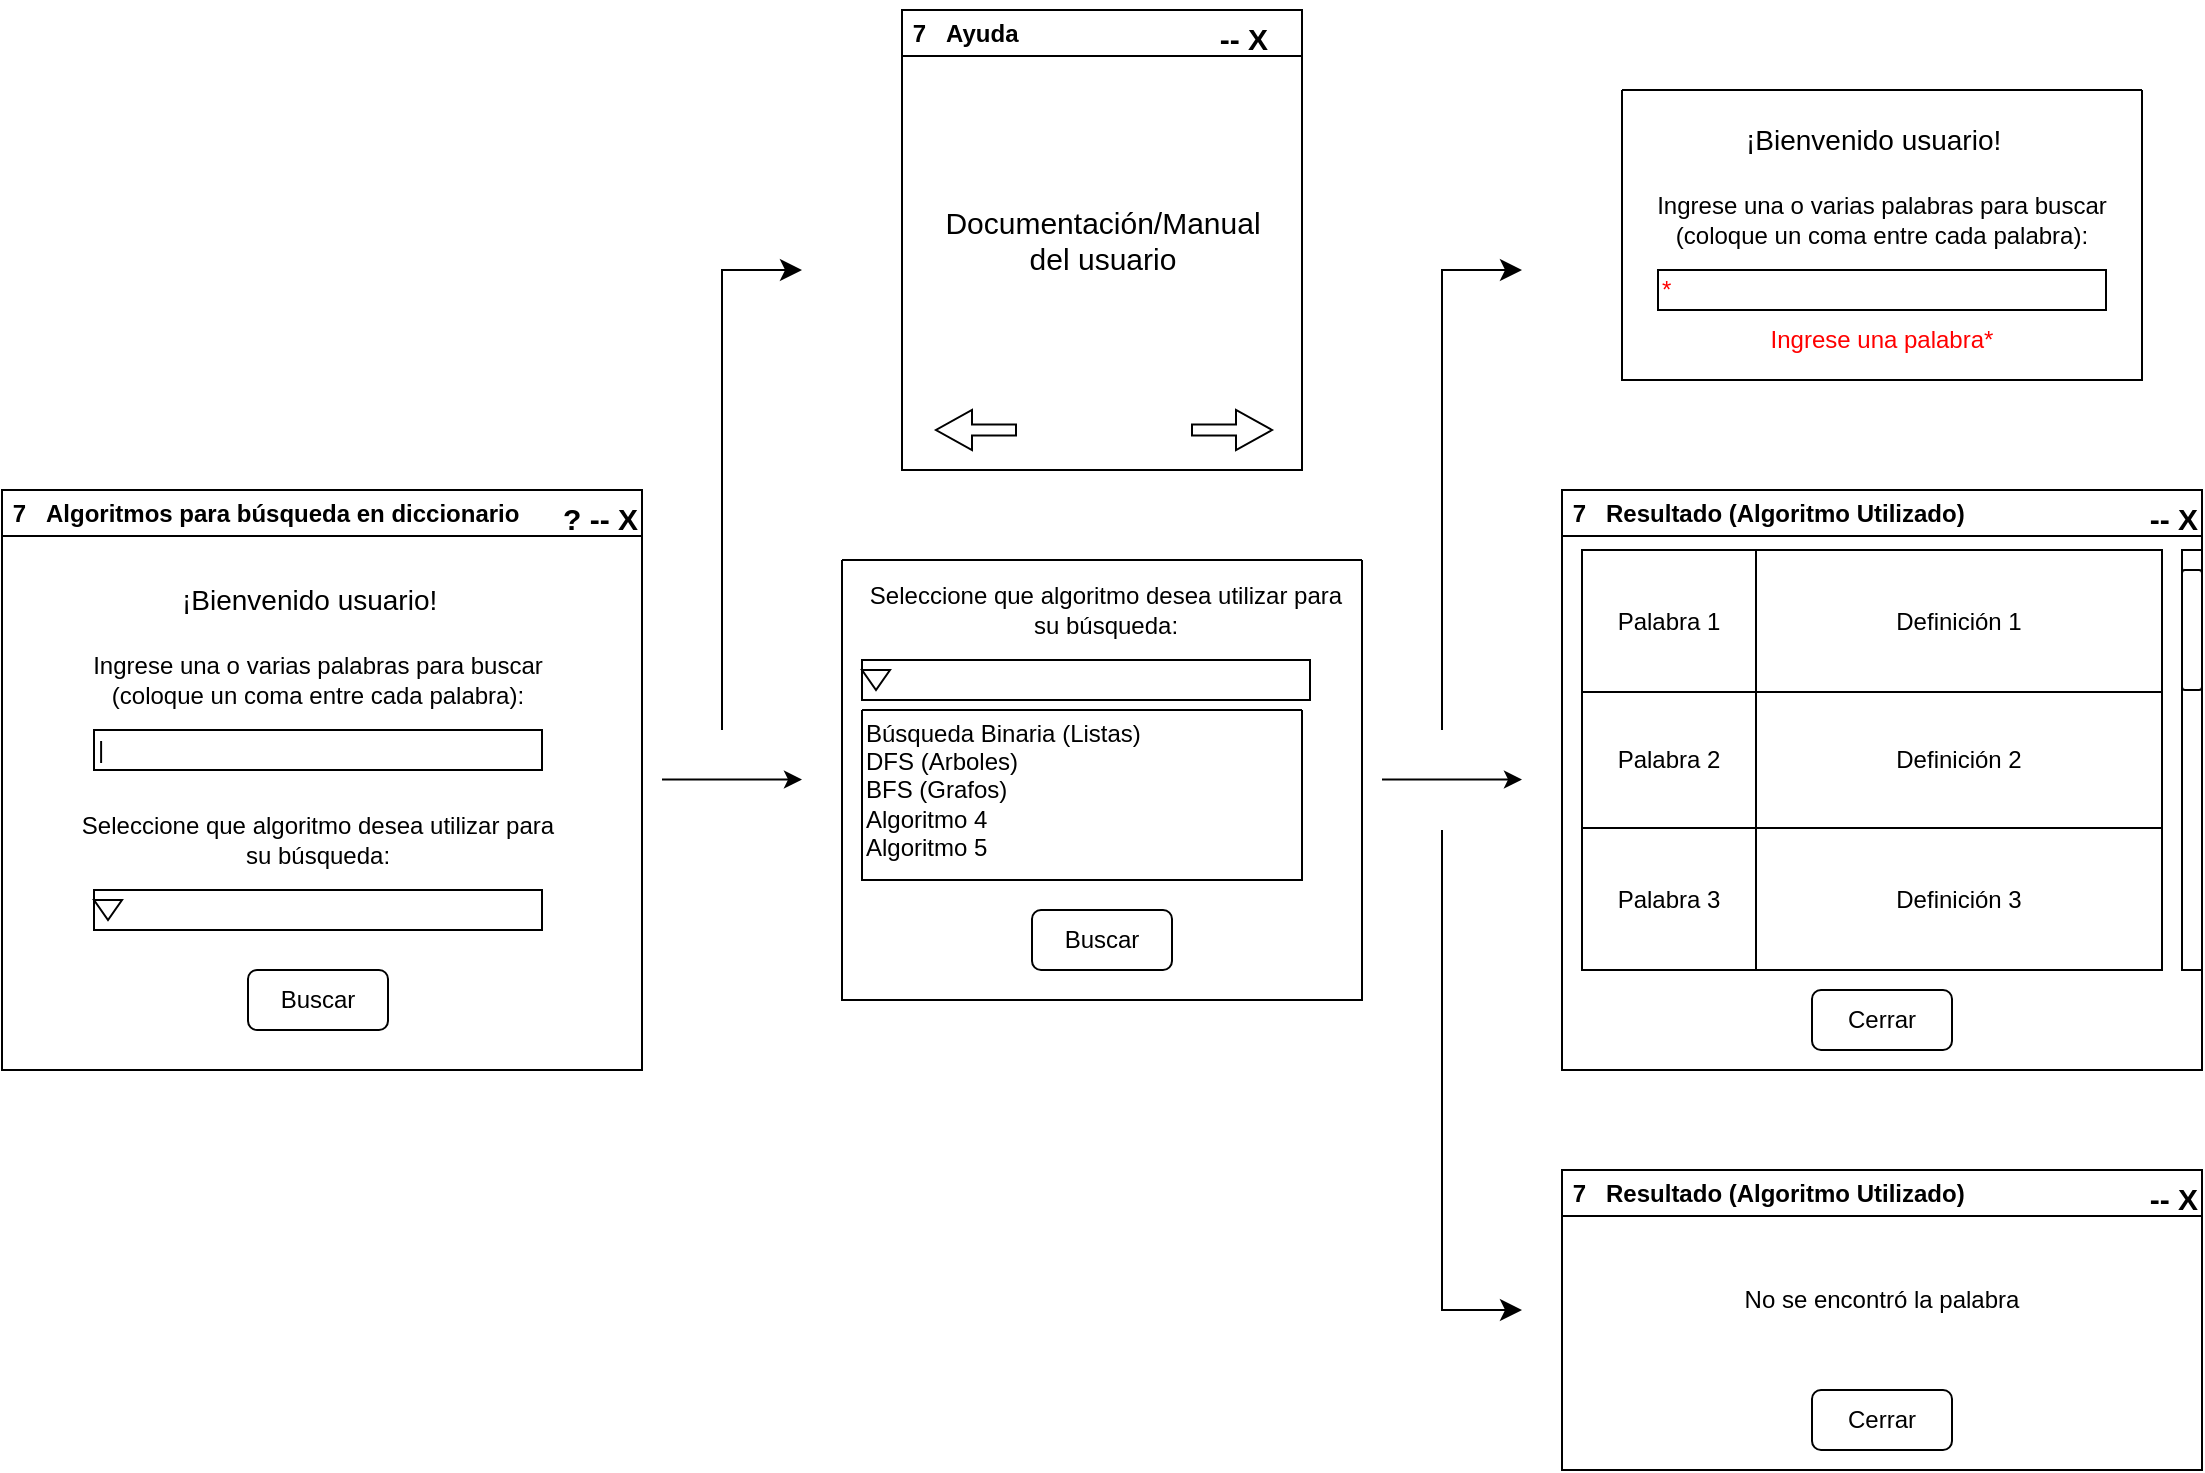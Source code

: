 <mxfile version="21.3.5" type="device">
  <diagram name="Page-1" id="tEInvrsmitwD0se1jPWJ">
    <mxGraphModel dx="1518" dy="1805" grid="1" gridSize="10" guides="1" tooltips="1" connect="1" arrows="1" fold="1" page="1" pageScale="1" pageWidth="827" pageHeight="1169" math="0" shadow="0">
      <root>
        <mxCell id="0" />
        <mxCell id="1" parent="0" />
        <mxCell id="2Ri1yIM-w6s3WxJNGo0t-2" value="&amp;nbsp;7&amp;nbsp; &amp;nbsp;Algoritmos para búsqueda en diccionario" style="swimlane;whiteSpace=wrap;html=1;align=left;" parent="1" vertex="1">
          <mxGeometry x="360" y="70" width="320" height="290" as="geometry">
            <mxRectangle x="64" y="70" width="140" height="30" as="alternateBounds" />
          </mxGeometry>
        </mxCell>
        <mxCell id="2Ri1yIM-w6s3WxJNGo0t-7" value="|" style="rounded=0;whiteSpace=wrap;html=1;align=left;" parent="2Ri1yIM-w6s3WxJNGo0t-2" vertex="1">
          <mxGeometry x="46" y="120" width="224" height="20" as="geometry" />
        </mxCell>
        <mxCell id="2Ri1yIM-w6s3WxJNGo0t-8" value="Ingrese una o varias palabras para buscar (coloque un coma entre cada palabra):" style="text;html=1;strokeColor=none;fillColor=none;align=center;verticalAlign=middle;whiteSpace=wrap;rounded=0;" parent="2Ri1yIM-w6s3WxJNGo0t-2" vertex="1">
          <mxGeometry x="36" y="80" width="244" height="30" as="geometry" />
        </mxCell>
        <mxCell id="2Ri1yIM-w6s3WxJNGo0t-9" value="&lt;font style=&quot;font-size: 14px;&quot;&gt;¡Bienvenido usuario!&lt;/font&gt;" style="text;html=1;strokeColor=none;fillColor=none;align=left;verticalAlign=middle;whiteSpace=wrap;rounded=0;" parent="2Ri1yIM-w6s3WxJNGo0t-2" vertex="1">
          <mxGeometry x="88" y="40" width="140" height="30" as="geometry" />
        </mxCell>
        <mxCell id="2Ri1yIM-w6s3WxJNGo0t-11" value="Seleccione que algoritmo desea utilizar para su búsqueda:" style="text;html=1;strokeColor=none;fillColor=none;align=center;verticalAlign=middle;whiteSpace=wrap;rounded=0;" parent="2Ri1yIM-w6s3WxJNGo0t-2" vertex="1">
          <mxGeometry x="36" y="160" width="244" height="30" as="geometry" />
        </mxCell>
        <mxCell id="2Ri1yIM-w6s3WxJNGo0t-12" value="" style="rounded=0;whiteSpace=wrap;html=1;align=left;" parent="2Ri1yIM-w6s3WxJNGo0t-2" vertex="1">
          <mxGeometry x="46" y="200" width="224" height="20" as="geometry" />
        </mxCell>
        <mxCell id="2Ri1yIM-w6s3WxJNGo0t-13" value="" style="html=1;shadow=0;dashed=0;align=center;verticalAlign=middle;shape=mxgraph.arrows2.arrow;dy=0.6;dx=40;direction=south;notch=0;" parent="2Ri1yIM-w6s3WxJNGo0t-2" vertex="1">
          <mxGeometry x="46" y="205" width="14" height="10" as="geometry" />
        </mxCell>
        <mxCell id="2Ri1yIM-w6s3WxJNGo0t-15" value="Buscar" style="rounded=1;whiteSpace=wrap;html=1;" parent="2Ri1yIM-w6s3WxJNGo0t-2" vertex="1">
          <mxGeometry x="123" y="240" width="70" height="30" as="geometry" />
        </mxCell>
        <mxCell id="2Ri1yIM-w6s3WxJNGo0t-5" value="&lt;p style=&quot;line-height: 110%;&quot;&gt;&lt;b&gt;&lt;font style=&quot;font-size: 15px;&quot;&gt;? -- X&lt;/font&gt;&lt;/b&gt;&lt;/p&gt;" style="text;html=1;strokeColor=none;fillColor=none;align=right;verticalAlign=middle;whiteSpace=wrap;rounded=0;" parent="2Ri1yIM-w6s3WxJNGo0t-2" vertex="1">
          <mxGeometry x="266" width="54" height="30" as="geometry" />
        </mxCell>
        <mxCell id="2Ri1yIM-w6s3WxJNGo0t-19" value="Seleccione que algoritmo desea utilizar para su búsqueda:" style="text;html=1;strokeColor=none;fillColor=none;align=center;verticalAlign=middle;whiteSpace=wrap;rounded=0;" parent="1" vertex="1">
          <mxGeometry x="790" y="115" width="244" height="30" as="geometry" />
        </mxCell>
        <mxCell id="2Ri1yIM-w6s3WxJNGo0t-20" value="" style="rounded=0;whiteSpace=wrap;html=1;align=left;" parent="1" vertex="1">
          <mxGeometry x="790" y="155" width="224" height="20" as="geometry" />
        </mxCell>
        <mxCell id="2Ri1yIM-w6s3WxJNGo0t-21" value="" style="html=1;shadow=0;dashed=0;align=center;verticalAlign=middle;shape=mxgraph.arrows2.arrow;dy=0.6;dx=40;direction=south;notch=0;" parent="1" vertex="1">
          <mxGeometry x="790" y="160" width="14" height="10" as="geometry" />
        </mxCell>
        <mxCell id="2Ri1yIM-w6s3WxJNGo0t-22" value="" style="swimlane;startSize=0;" parent="1" vertex="1">
          <mxGeometry x="780" y="105" width="260" height="220" as="geometry" />
        </mxCell>
        <mxCell id="2Ri1yIM-w6s3WxJNGo0t-23" value="" style="swimlane;startSize=0;" parent="2Ri1yIM-w6s3WxJNGo0t-22" vertex="1">
          <mxGeometry x="10" y="75" width="220" height="85" as="geometry" />
        </mxCell>
        <mxCell id="2Ri1yIM-w6s3WxJNGo0t-24" value="Búsqueda Binaria (Listas)&lt;br&gt;DFS (Arboles)&lt;br&gt;BFS (Grafos)&lt;br&gt;Algoritmo 4&lt;br&gt;Algoritmo 5" style="text;html=1;align=left;verticalAlign=middle;resizable=0;points=[];autosize=1;strokeColor=none;fillColor=none;" parent="2Ri1yIM-w6s3WxJNGo0t-23" vertex="1">
          <mxGeometry y="-5" width="160" height="90" as="geometry" />
        </mxCell>
        <mxCell id="2Ri1yIM-w6s3WxJNGo0t-25" value="Buscar" style="rounded=1;whiteSpace=wrap;html=1;" parent="2Ri1yIM-w6s3WxJNGo0t-22" vertex="1">
          <mxGeometry x="95" y="175" width="70" height="30" as="geometry" />
        </mxCell>
        <mxCell id="2Ri1yIM-w6s3WxJNGo0t-37" value="&amp;nbsp;7&amp;nbsp; &amp;nbsp;Ayuda" style="swimlane;whiteSpace=wrap;html=1;align=left;" parent="1" vertex="1">
          <mxGeometry x="810" y="-170" width="200" height="230" as="geometry">
            <mxRectangle x="64" y="70" width="140" height="30" as="alternateBounds" />
          </mxGeometry>
        </mxCell>
        <mxCell id="2Ri1yIM-w6s3WxJNGo0t-39" value="&lt;font style=&quot;font-size: 15px;&quot;&gt;Documentación/Manual del usuario&lt;/font&gt;" style="text;html=1;strokeColor=none;fillColor=none;align=center;verticalAlign=middle;whiteSpace=wrap;rounded=0;" parent="2Ri1yIM-w6s3WxJNGo0t-37" vertex="1">
          <mxGeometry x="17.5" y="90" width="165" height="50" as="geometry" />
        </mxCell>
        <mxCell id="2Ri1yIM-w6s3WxJNGo0t-45" value="&lt;p style=&quot;line-height: 110%;&quot;&gt;&lt;b&gt;&lt;font style=&quot;font-size: 15px;&quot;&gt;-- X&lt;/font&gt;&lt;/b&gt;&lt;/p&gt;" style="text;html=1;strokeColor=none;fillColor=none;align=right;verticalAlign=middle;whiteSpace=wrap;rounded=0;" parent="2Ri1yIM-w6s3WxJNGo0t-37" vertex="1">
          <mxGeometry x="131" width="54" height="30" as="geometry" />
        </mxCell>
        <mxCell id="2Ri1yIM-w6s3WxJNGo0t-156" value="" style="html=1;shadow=0;dashed=0;align=center;verticalAlign=middle;shape=mxgraph.arrows2.arrow;dy=0.72;dx=18;notch=0;" parent="2Ri1yIM-w6s3WxJNGo0t-37" vertex="1">
          <mxGeometry x="145" y="200" width="40" height="20" as="geometry" />
        </mxCell>
        <mxCell id="2Ri1yIM-w6s3WxJNGo0t-157" value="" style="html=1;shadow=0;dashed=0;align=center;verticalAlign=middle;shape=mxgraph.arrows2.arrow;dy=0.72;dx=18;notch=0;rotation=-180;" parent="2Ri1yIM-w6s3WxJNGo0t-37" vertex="1">
          <mxGeometry x="17" y="200" width="40" height="20" as="geometry" />
        </mxCell>
        <mxCell id="2Ri1yIM-w6s3WxJNGo0t-48" value="&amp;nbsp;7&amp;nbsp; &amp;nbsp;Resultado (Algoritmo Utilizado)" style="swimlane;whiteSpace=wrap;html=1;align=left;startSize=23;" parent="1" vertex="1">
          <mxGeometry x="1140" y="70" width="320" height="290" as="geometry">
            <mxRectangle x="64" y="70" width="140" height="30" as="alternateBounds" />
          </mxGeometry>
        </mxCell>
        <mxCell id="2Ri1yIM-w6s3WxJNGo0t-55" value="Cerrar" style="rounded=1;whiteSpace=wrap;html=1;" parent="2Ri1yIM-w6s3WxJNGo0t-48" vertex="1">
          <mxGeometry x="125" y="250" width="70" height="30" as="geometry" />
        </mxCell>
        <mxCell id="2Ri1yIM-w6s3WxJNGo0t-56" value="&lt;p style=&quot;line-height: 110%;&quot;&gt;&lt;b&gt;&lt;font style=&quot;font-size: 15px;&quot;&gt;-- X&lt;/font&gt;&lt;/b&gt;&lt;/p&gt;" style="text;html=1;strokeColor=none;fillColor=none;align=right;verticalAlign=middle;whiteSpace=wrap;rounded=0;" parent="2Ri1yIM-w6s3WxJNGo0t-48" vertex="1">
          <mxGeometry x="266" width="54" height="30" as="geometry" />
        </mxCell>
        <mxCell id="2Ri1yIM-w6s3WxJNGo0t-96" value="" style="childLayout=tableLayout;recursiveResize=0;shadow=0;fillColor=none;" parent="2Ri1yIM-w6s3WxJNGo0t-48" vertex="1">
          <mxGeometry x="10" y="30" width="290" height="210" as="geometry" />
        </mxCell>
        <mxCell id="2Ri1yIM-w6s3WxJNGo0t-97" value="" style="shape=tableRow;horizontal=0;startSize=0;swimlaneHead=0;swimlaneBody=0;top=0;left=0;bottom=0;right=0;dropTarget=0;collapsible=0;recursiveResize=0;expand=0;fontStyle=0;fillColor=none;strokeColor=inherit;" parent="2Ri1yIM-w6s3WxJNGo0t-96" vertex="1">
          <mxGeometry width="290" height="71" as="geometry" />
        </mxCell>
        <mxCell id="2Ri1yIM-w6s3WxJNGo0t-98" value="Palabra 1" style="connectable=0;recursiveResize=0;strokeColor=inherit;fillColor=none;align=center;whiteSpace=wrap;html=1;" parent="2Ri1yIM-w6s3WxJNGo0t-97" vertex="1">
          <mxGeometry width="87" height="71" as="geometry">
            <mxRectangle width="87" height="71" as="alternateBounds" />
          </mxGeometry>
        </mxCell>
        <mxCell id="2Ri1yIM-w6s3WxJNGo0t-99" value="Definición 1" style="connectable=0;recursiveResize=0;strokeColor=inherit;fillColor=none;align=center;whiteSpace=wrap;html=1;" parent="2Ri1yIM-w6s3WxJNGo0t-97" vertex="1">
          <mxGeometry x="87" width="203" height="71" as="geometry">
            <mxRectangle width="203" height="71" as="alternateBounds" />
          </mxGeometry>
        </mxCell>
        <mxCell id="2Ri1yIM-w6s3WxJNGo0t-101" style="shape=tableRow;horizontal=0;startSize=0;swimlaneHead=0;swimlaneBody=0;top=0;left=0;bottom=0;right=0;dropTarget=0;collapsible=0;recursiveResize=0;expand=0;fontStyle=0;fillColor=none;strokeColor=inherit;" parent="2Ri1yIM-w6s3WxJNGo0t-96" vertex="1">
          <mxGeometry y="71" width="290" height="68" as="geometry" />
        </mxCell>
        <mxCell id="2Ri1yIM-w6s3WxJNGo0t-102" value="Palabra 2" style="connectable=0;recursiveResize=0;strokeColor=inherit;fillColor=none;align=center;whiteSpace=wrap;html=1;" parent="2Ri1yIM-w6s3WxJNGo0t-101" vertex="1">
          <mxGeometry width="87" height="68" as="geometry">
            <mxRectangle width="87" height="68" as="alternateBounds" />
          </mxGeometry>
        </mxCell>
        <mxCell id="2Ri1yIM-w6s3WxJNGo0t-103" value="Definición 2" style="connectable=0;recursiveResize=0;strokeColor=inherit;fillColor=none;align=center;whiteSpace=wrap;html=1;" parent="2Ri1yIM-w6s3WxJNGo0t-101" vertex="1">
          <mxGeometry x="87" width="203" height="68" as="geometry">
            <mxRectangle width="203" height="68" as="alternateBounds" />
          </mxGeometry>
        </mxCell>
        <mxCell id="2Ri1yIM-w6s3WxJNGo0t-105" style="shape=tableRow;horizontal=0;startSize=0;swimlaneHead=0;swimlaneBody=0;top=0;left=0;bottom=0;right=0;dropTarget=0;collapsible=0;recursiveResize=0;expand=0;fontStyle=0;fillColor=none;strokeColor=inherit;" parent="2Ri1yIM-w6s3WxJNGo0t-96" vertex="1">
          <mxGeometry y="139" width="290" height="71" as="geometry" />
        </mxCell>
        <mxCell id="2Ri1yIM-w6s3WxJNGo0t-106" value="Palabra 3" style="connectable=0;recursiveResize=0;strokeColor=inherit;fillColor=none;align=center;whiteSpace=wrap;html=1;" parent="2Ri1yIM-w6s3WxJNGo0t-105" vertex="1">
          <mxGeometry width="87" height="71" as="geometry">
            <mxRectangle width="87" height="71" as="alternateBounds" />
          </mxGeometry>
        </mxCell>
        <mxCell id="2Ri1yIM-w6s3WxJNGo0t-107" value="Definición 3" style="connectable=0;recursiveResize=0;strokeColor=inherit;fillColor=none;align=center;whiteSpace=wrap;html=1;" parent="2Ri1yIM-w6s3WxJNGo0t-105" vertex="1">
          <mxGeometry x="87" width="203" height="71" as="geometry">
            <mxRectangle width="203" height="71" as="alternateBounds" />
          </mxGeometry>
        </mxCell>
        <mxCell id="2Ri1yIM-w6s3WxJNGo0t-158" value="" style="rounded=0;whiteSpace=wrap;html=1;" parent="2Ri1yIM-w6s3WxJNGo0t-48" vertex="1">
          <mxGeometry x="310" y="30" width="10" height="210" as="geometry" />
        </mxCell>
        <mxCell id="2Ri1yIM-w6s3WxJNGo0t-159" value="" style="rounded=1;whiteSpace=wrap;html=1;" parent="2Ri1yIM-w6s3WxJNGo0t-48" vertex="1">
          <mxGeometry x="310" y="40" width="10" height="60" as="geometry" />
        </mxCell>
        <mxCell id="2Ri1yIM-w6s3WxJNGo0t-125" value="" style="edgeStyle=orthogonalEdgeStyle;rounded=0;orthogonalLoop=1;jettySize=auto;html=1;" parent="1" edge="1">
          <mxGeometry relative="1" as="geometry">
            <mxPoint x="690" y="214.76" as="sourcePoint" />
            <mxPoint x="760" y="214.76" as="targetPoint" />
          </mxGeometry>
        </mxCell>
        <mxCell id="2Ri1yIM-w6s3WxJNGo0t-126" value="" style="edgeStyle=orthogonalEdgeStyle;rounded=0;orthogonalLoop=1;jettySize=auto;html=1;" parent="1" edge="1">
          <mxGeometry relative="1" as="geometry">
            <mxPoint x="1050" y="214.76" as="sourcePoint" />
            <mxPoint x="1120" y="214.76" as="targetPoint" />
          </mxGeometry>
        </mxCell>
        <mxCell id="2Ri1yIM-w6s3WxJNGo0t-127" value="&amp;nbsp;7&amp;nbsp; &amp;nbsp;Resultado (Algoritmo Utilizado)" style="swimlane;whiteSpace=wrap;html=1;align=left;startSize=23;" parent="1" vertex="1">
          <mxGeometry x="1140" y="410" width="320" height="150" as="geometry">
            <mxRectangle x="64" y="70" width="140" height="30" as="alternateBounds" />
          </mxGeometry>
        </mxCell>
        <mxCell id="2Ri1yIM-w6s3WxJNGo0t-128" value="Cerrar" style="rounded=1;whiteSpace=wrap;html=1;" parent="2Ri1yIM-w6s3WxJNGo0t-127" vertex="1">
          <mxGeometry x="125" y="110" width="70" height="30" as="geometry" />
        </mxCell>
        <mxCell id="2Ri1yIM-w6s3WxJNGo0t-129" value="&lt;p style=&quot;line-height: 110%;&quot;&gt;&lt;b&gt;&lt;font style=&quot;font-size: 15px;&quot;&gt;-- X&lt;/font&gt;&lt;/b&gt;&lt;/p&gt;" style="text;html=1;strokeColor=none;fillColor=none;align=right;verticalAlign=middle;whiteSpace=wrap;rounded=0;" parent="2Ri1yIM-w6s3WxJNGo0t-127" vertex="1">
          <mxGeometry x="266" width="54" height="30" as="geometry" />
        </mxCell>
        <mxCell id="2Ri1yIM-w6s3WxJNGo0t-140" value="No se encontró la palabra" style="text;html=1;strokeColor=none;fillColor=none;align=center;verticalAlign=middle;whiteSpace=wrap;rounded=0;" parent="2Ri1yIM-w6s3WxJNGo0t-127" vertex="1">
          <mxGeometry x="38" y="50" width="244" height="30" as="geometry" />
        </mxCell>
        <mxCell id="2Ri1yIM-w6s3WxJNGo0t-141" value="" style="edgeStyle=segmentEdgeStyle;endArrow=classic;html=1;curved=0;rounded=0;endSize=8;startSize=8;" parent="1" edge="1">
          <mxGeometry width="50" height="50" relative="1" as="geometry">
            <mxPoint x="1080" y="240" as="sourcePoint" />
            <mxPoint x="1120" y="480" as="targetPoint" />
            <Array as="points">
              <mxPoint x="1080" y="480" />
            </Array>
          </mxGeometry>
        </mxCell>
        <mxCell id="2Ri1yIM-w6s3WxJNGo0t-143" value="" style="edgeStyle=segmentEdgeStyle;endArrow=classic;html=1;curved=0;rounded=0;endSize=8;startSize=8;" parent="1" edge="1">
          <mxGeometry width="50" height="50" relative="1" as="geometry">
            <mxPoint x="720" y="190" as="sourcePoint" />
            <mxPoint x="760" y="-40" as="targetPoint" />
            <Array as="points">
              <mxPoint x="720" y="-40" />
            </Array>
          </mxGeometry>
        </mxCell>
        <mxCell id="2Ri1yIM-w6s3WxJNGo0t-147" value="" style="swimlane;startSize=0;" parent="1" vertex="1">
          <mxGeometry x="1170" y="-130" width="260" height="145" as="geometry" />
        </mxCell>
        <mxCell id="2Ri1yIM-w6s3WxJNGo0t-151" value="&lt;font color=&quot;#ff0000&quot;&gt;*&lt;/font&gt;" style="rounded=0;whiteSpace=wrap;html=1;align=left;" parent="2Ri1yIM-w6s3WxJNGo0t-147" vertex="1">
          <mxGeometry x="18" y="90" width="224" height="20" as="geometry" />
        </mxCell>
        <mxCell id="2Ri1yIM-w6s3WxJNGo0t-152" value="Ingrese una o varias palabras para buscar (coloque un coma entre cada palabra):" style="text;html=1;strokeColor=none;fillColor=none;align=center;verticalAlign=middle;whiteSpace=wrap;rounded=0;" parent="2Ri1yIM-w6s3WxJNGo0t-147" vertex="1">
          <mxGeometry x="8" y="50" width="244" height="30" as="geometry" />
        </mxCell>
        <mxCell id="2Ri1yIM-w6s3WxJNGo0t-153" value="&lt;font style=&quot;font-size: 14px;&quot;&gt;¡Bienvenido usuario!&lt;/font&gt;" style="text;html=1;strokeColor=none;fillColor=none;align=left;verticalAlign=middle;whiteSpace=wrap;rounded=0;" parent="2Ri1yIM-w6s3WxJNGo0t-147" vertex="1">
          <mxGeometry x="60" y="10" width="140" height="30" as="geometry" />
        </mxCell>
        <mxCell id="2Ri1yIM-w6s3WxJNGo0t-154" value="&lt;font color=&quot;#ff0000&quot;&gt;Ingrese una palabra*&lt;/font&gt;" style="text;html=1;strokeColor=none;fillColor=none;align=center;verticalAlign=middle;whiteSpace=wrap;rounded=0;" parent="2Ri1yIM-w6s3WxJNGo0t-147" vertex="1">
          <mxGeometry x="8" y="110" width="244" height="30" as="geometry" />
        </mxCell>
        <mxCell id="TSYuFBsueMNv9uskZ2t--1" value="" style="edgeStyle=segmentEdgeStyle;endArrow=classic;html=1;curved=0;rounded=0;endSize=8;startSize=8;" edge="1" parent="1">
          <mxGeometry width="50" height="50" relative="1" as="geometry">
            <mxPoint x="1080" y="190" as="sourcePoint" />
            <mxPoint x="1120" y="-40" as="targetPoint" />
            <Array as="points">
              <mxPoint x="1080" y="-40" />
            </Array>
          </mxGeometry>
        </mxCell>
      </root>
    </mxGraphModel>
  </diagram>
</mxfile>
